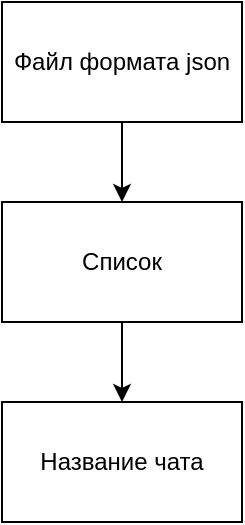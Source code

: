 <mxfile version="26.2.14">
  <diagram name="Страница — 1" id="xzjHteQI56seKzbw0Gv9">
    <mxGraphModel dx="994" dy="580" grid="1" gridSize="10" guides="1" tooltips="1" connect="1" arrows="1" fold="1" page="1" pageScale="1" pageWidth="827" pageHeight="1169" math="0" shadow="0">
      <root>
        <mxCell id="0" />
        <mxCell id="1" parent="0" />
        <mxCell id="LEektNYXtnYiPaL1iBh--5" style="edgeStyle=orthogonalEdgeStyle;rounded=0;orthogonalLoop=1;jettySize=auto;html=1;entryX=0.5;entryY=0;entryDx=0;entryDy=0;" edge="1" parent="1" source="LEektNYXtnYiPaL1iBh--1" target="LEektNYXtnYiPaL1iBh--2">
          <mxGeometry relative="1" as="geometry" />
        </mxCell>
        <mxCell id="LEektNYXtnYiPaL1iBh--1" value="Файл формата json" style="rounded=0;whiteSpace=wrap;html=1;" vertex="1" parent="1">
          <mxGeometry x="354" y="160" width="120" height="60" as="geometry" />
        </mxCell>
        <mxCell id="LEektNYXtnYiPaL1iBh--4" style="edgeStyle=orthogonalEdgeStyle;rounded=0;orthogonalLoop=1;jettySize=auto;html=1;entryX=0.5;entryY=0;entryDx=0;entryDy=0;" edge="1" parent="1" source="LEektNYXtnYiPaL1iBh--2" target="LEektNYXtnYiPaL1iBh--3">
          <mxGeometry relative="1" as="geometry" />
        </mxCell>
        <mxCell id="LEektNYXtnYiPaL1iBh--2" value="Список" style="rounded=0;whiteSpace=wrap;html=1;" vertex="1" parent="1">
          <mxGeometry x="354" y="260" width="120" height="60" as="geometry" />
        </mxCell>
        <mxCell id="LEektNYXtnYiPaL1iBh--3" value="Название чата" style="rounded=0;whiteSpace=wrap;html=1;" vertex="1" parent="1">
          <mxGeometry x="354" y="360" width="120" height="60" as="geometry" />
        </mxCell>
      </root>
    </mxGraphModel>
  </diagram>
</mxfile>
